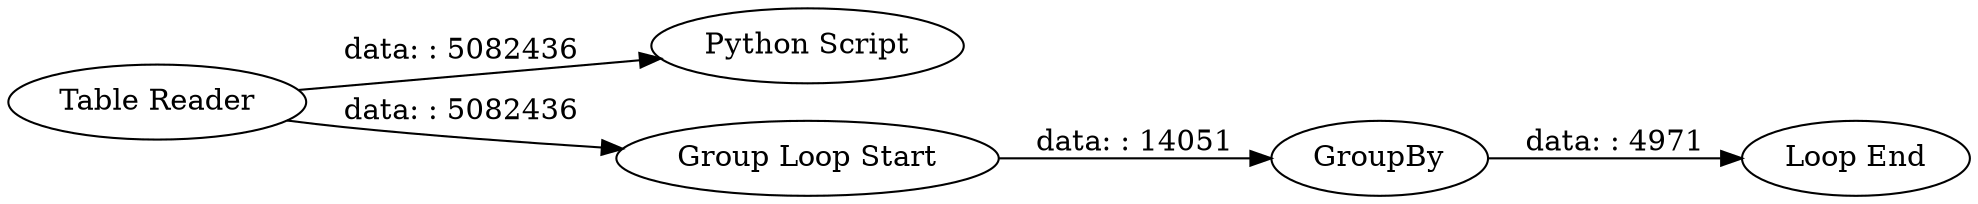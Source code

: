 digraph {
	"6827755912064507081_14" [label="Python Script"]
	"6827755912064507081_7" [label="Loop End"]
	"6827755912064507081_6" [label=GroupBy]
	"6827755912064507081_1" [label="Table Reader"]
	"6827755912064507081_5" [label="Group Loop Start"]
	"6827755912064507081_1" -> "6827755912064507081_14" [label="data: : 5082436"]
	"6827755912064507081_5" -> "6827755912064507081_6" [label="data: : 14051"]
	"6827755912064507081_6" -> "6827755912064507081_7" [label="data: : 4971"]
	"6827755912064507081_1" -> "6827755912064507081_5" [label="data: : 5082436"]
	rankdir=LR
}
